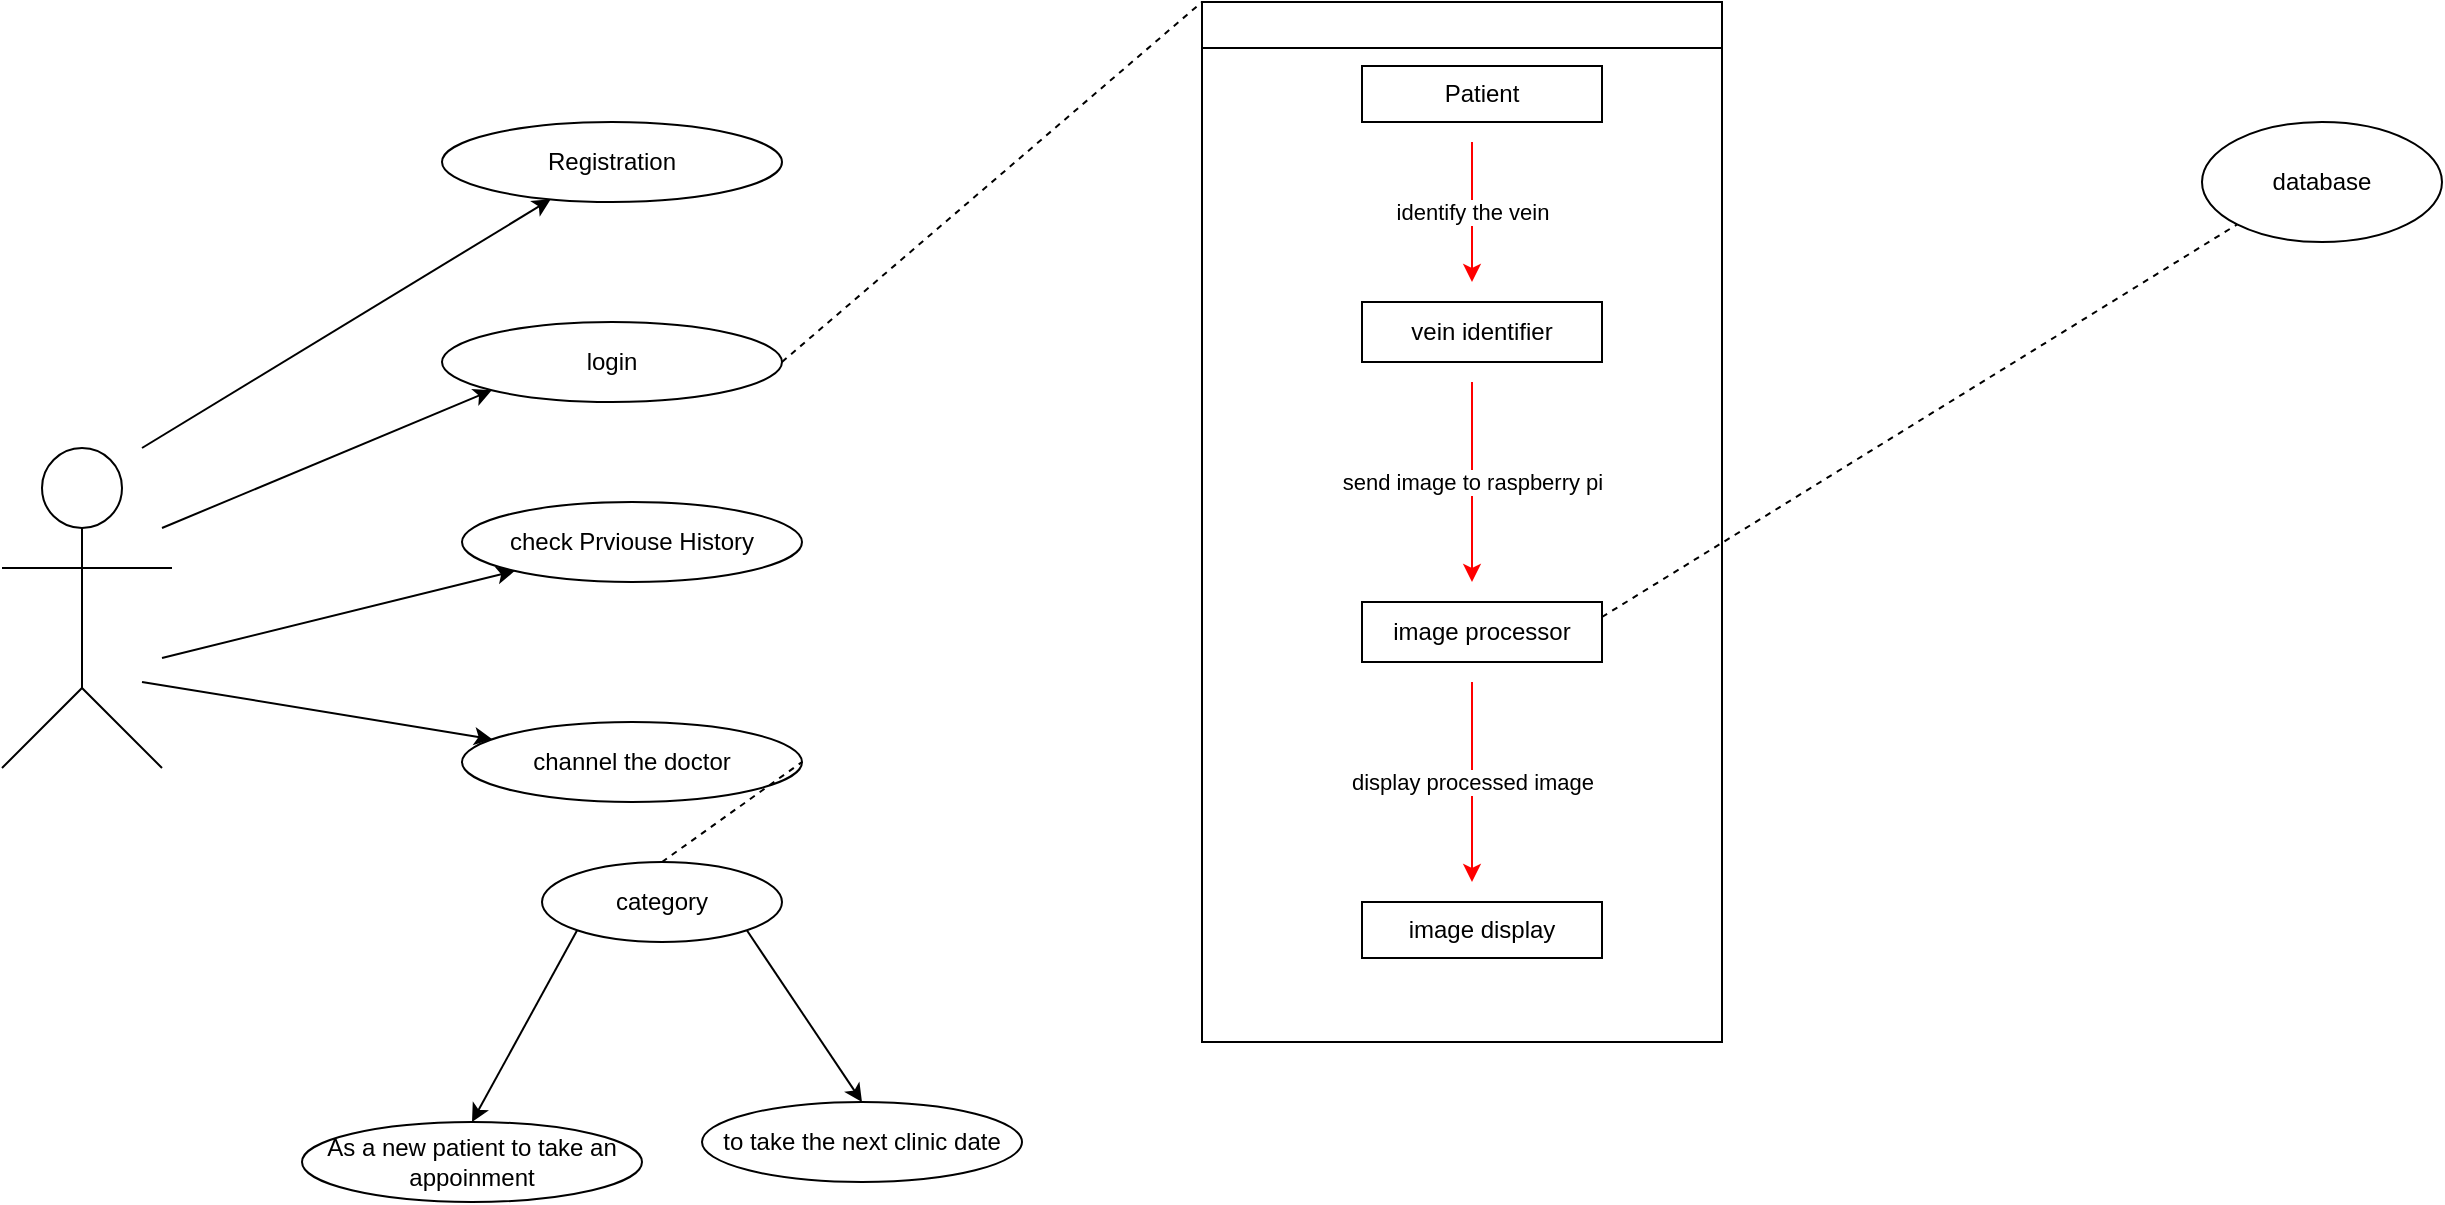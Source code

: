 <mxfile scale="1" border="0" version="21.2.1" type="device">
  <diagram name="Page-1" id="e7e014a7-5840-1c2e-5031-d8a46d1fe8dd">
    <mxGraphModel dx="1418" dy="838" grid="1" gridSize="10" guides="1" tooltips="1" connect="1" arrows="1" fold="1" page="1" pageScale="1" pageWidth="1169" pageHeight="826" background="none" math="0" shadow="0">
      <root>
        <mxCell id="0" />
        <mxCell id="1" parent="0" />
        <mxCell id="3" value="" style="swimlane;whiteSpace=wrap" parent="1" vertex="1">
          <mxGeometry x="650" y="110" width="260" height="520" as="geometry" />
        </mxCell>
        <mxCell id="UT-MoctCeA6iI2oHUS-s-41" value="Patient" style="rounded=0;whiteSpace=wrap;html=1;" parent="3" vertex="1">
          <mxGeometry x="80" y="32" width="120" height="28" as="geometry" />
        </mxCell>
        <mxCell id="UT-MoctCeA6iI2oHUS-s-43" value="vein identifier" style="rounded=0;whiteSpace=wrap;html=1;" parent="3" vertex="1">
          <mxGeometry x="80" y="150" width="120" height="30" as="geometry" />
        </mxCell>
        <mxCell id="UT-MoctCeA6iI2oHUS-s-44" value="image processor" style="rounded=0;whiteSpace=wrap;html=1;" parent="3" vertex="1">
          <mxGeometry x="80" y="300" width="120" height="30" as="geometry" />
        </mxCell>
        <mxCell id="UT-MoctCeA6iI2oHUS-s-45" value="image display" style="rounded=0;whiteSpace=wrap;html=1;" parent="3" vertex="1">
          <mxGeometry x="80" y="450" width="120" height="28" as="geometry" />
        </mxCell>
        <mxCell id="UT-MoctCeA6iI2oHUS-s-51" value="" style="endArrow=classic;html=1;rounded=0;strokeColor=#FF0000;" parent="3" edge="1">
          <mxGeometry relative="1" as="geometry">
            <mxPoint x="135" y="70" as="sourcePoint" />
            <mxPoint x="135" y="140" as="targetPoint" />
          </mxGeometry>
        </mxCell>
        <mxCell id="UT-MoctCeA6iI2oHUS-s-52" value="identify the vein" style="edgeLabel;resizable=0;html=1;align=center;verticalAlign=middle;" parent="UT-MoctCeA6iI2oHUS-s-51" connectable="0" vertex="1">
          <mxGeometry relative="1" as="geometry" />
        </mxCell>
        <mxCell id="UT-MoctCeA6iI2oHUS-s-53" value="" style="endArrow=classic;html=1;rounded=0;strokeColor=#FF0000;" parent="3" edge="1">
          <mxGeometry relative="1" as="geometry">
            <mxPoint x="135" y="190" as="sourcePoint" />
            <mxPoint x="135" y="290" as="targetPoint" />
          </mxGeometry>
        </mxCell>
        <mxCell id="UT-MoctCeA6iI2oHUS-s-54" value="send image to raspberry pi" style="edgeLabel;resizable=0;html=1;align=center;verticalAlign=middle;" parent="UT-MoctCeA6iI2oHUS-s-53" connectable="0" vertex="1">
          <mxGeometry relative="1" as="geometry" />
        </mxCell>
        <mxCell id="UT-MoctCeA6iI2oHUS-s-55" value="" style="endArrow=classic;html=1;rounded=0;strokeColor=#FF0000;" parent="3" edge="1">
          <mxGeometry relative="1" as="geometry">
            <mxPoint x="135" y="340" as="sourcePoint" />
            <mxPoint x="135" y="440" as="targetPoint" />
          </mxGeometry>
        </mxCell>
        <mxCell id="UT-MoctCeA6iI2oHUS-s-56" value="display processed image" style="edgeLabel;resizable=0;html=1;align=center;verticalAlign=middle;" parent="UT-MoctCeA6iI2oHUS-s-55" connectable="0" vertex="1">
          <mxGeometry relative="1" as="geometry" />
        </mxCell>
        <mxCell id="riASDJi_AQSmDoWfsp4o-3" value="" style="ellipse;whiteSpace=wrap;html=1;aspect=fixed;" parent="1" vertex="1">
          <mxGeometry x="70" y="333" width="40" height="40" as="geometry" />
        </mxCell>
        <mxCell id="riASDJi_AQSmDoWfsp4o-4" value="" style="endArrow=none;html=1;rounded=0;" parent="1" edge="1">
          <mxGeometry width="50" height="50" relative="1" as="geometry">
            <mxPoint x="90" y="453" as="sourcePoint" />
            <mxPoint x="90" y="373" as="targetPoint" />
          </mxGeometry>
        </mxCell>
        <mxCell id="riASDJi_AQSmDoWfsp4o-5" value="" style="endArrow=none;html=1;rounded=0;" parent="1" edge="1">
          <mxGeometry width="50" height="50" relative="1" as="geometry">
            <mxPoint x="50" y="393" as="sourcePoint" />
            <mxPoint x="135" y="393" as="targetPoint" />
          </mxGeometry>
        </mxCell>
        <mxCell id="riASDJi_AQSmDoWfsp4o-6" value="" style="endArrow=none;html=1;rounded=0;" parent="1" edge="1">
          <mxGeometry width="50" height="50" relative="1" as="geometry">
            <mxPoint x="50" y="493" as="sourcePoint" />
            <mxPoint x="130" y="493" as="targetPoint" />
            <Array as="points">
              <mxPoint x="90" y="453" />
            </Array>
          </mxGeometry>
        </mxCell>
        <mxCell id="riASDJi_AQSmDoWfsp4o-8" value="Registration" style="ellipse;whiteSpace=wrap;html=1;" parent="1" vertex="1">
          <mxGeometry x="270" y="170" width="170" height="40" as="geometry" />
        </mxCell>
        <mxCell id="riASDJi_AQSmDoWfsp4o-9" value="login" style="ellipse;whiteSpace=wrap;html=1;" parent="1" vertex="1">
          <mxGeometry x="270" y="270" width="170" height="40" as="geometry" />
        </mxCell>
        <mxCell id="riASDJi_AQSmDoWfsp4o-10" value="check Prviouse History" style="ellipse;whiteSpace=wrap;html=1;" parent="1" vertex="1">
          <mxGeometry x="280" y="360" width="170" height="40" as="geometry" />
        </mxCell>
        <mxCell id="riASDJi_AQSmDoWfsp4o-11" value="channel the doctor" style="ellipse;whiteSpace=wrap;html=1;" parent="1" vertex="1">
          <mxGeometry x="280" y="470" width="170" height="40" as="geometry" />
        </mxCell>
        <mxCell id="riASDJi_AQSmDoWfsp4o-12" value="" style="endArrow=classic;html=1;rounded=0;" parent="1" target="riASDJi_AQSmDoWfsp4o-8" edge="1">
          <mxGeometry width="50" height="50" relative="1" as="geometry">
            <mxPoint x="120" y="333" as="sourcePoint" />
            <mxPoint x="170" y="283" as="targetPoint" />
          </mxGeometry>
        </mxCell>
        <mxCell id="riASDJi_AQSmDoWfsp4o-14" value="" style="endArrow=classic;html=1;rounded=0;entryX=0;entryY=1;entryDx=0;entryDy=0;" parent="1" target="riASDJi_AQSmDoWfsp4o-9" edge="1">
          <mxGeometry width="50" height="50" relative="1" as="geometry">
            <mxPoint x="130" y="373" as="sourcePoint" />
            <mxPoint x="180" y="323" as="targetPoint" />
          </mxGeometry>
        </mxCell>
        <mxCell id="riASDJi_AQSmDoWfsp4o-15" value="" style="endArrow=classic;html=1;rounded=0;" parent="1" target="riASDJi_AQSmDoWfsp4o-10" edge="1">
          <mxGeometry width="50" height="50" relative="1" as="geometry">
            <mxPoint x="130" y="438" as="sourcePoint" />
            <mxPoint x="180" y="388" as="targetPoint" />
          </mxGeometry>
        </mxCell>
        <mxCell id="riASDJi_AQSmDoWfsp4o-16" value="" style="endArrow=classic;html=1;rounded=0;" parent="1" target="riASDJi_AQSmDoWfsp4o-11" edge="1">
          <mxGeometry width="50" height="50" relative="1" as="geometry">
            <mxPoint x="120" y="450" as="sourcePoint" />
            <mxPoint x="170" y="400" as="targetPoint" />
          </mxGeometry>
        </mxCell>
        <mxCell id="riASDJi_AQSmDoWfsp4o-18" value="category" style="ellipse;whiteSpace=wrap;html=1;" parent="1" vertex="1">
          <mxGeometry x="320" y="540" width="120" height="40" as="geometry" />
        </mxCell>
        <mxCell id="riASDJi_AQSmDoWfsp4o-19" value="" style="endArrow=none;dashed=1;html=1;rounded=0;entryX=0;entryY=0;entryDx=0;entryDy=0;" parent="1" edge="1" target="3">
          <mxGeometry width="50" height="50" relative="1" as="geometry">
            <mxPoint x="440" y="290" as="sourcePoint" />
            <mxPoint x="940" y="160" as="targetPoint" />
          </mxGeometry>
        </mxCell>
        <mxCell id="riASDJi_AQSmDoWfsp4o-22" value="" style="endArrow=none;dashed=1;html=1;rounded=0;entryX=1;entryY=0.5;entryDx=0;entryDy=0;exitX=0.5;exitY=0;exitDx=0;exitDy=0;" parent="1" target="riASDJi_AQSmDoWfsp4o-11" edge="1" source="riASDJi_AQSmDoWfsp4o-18">
          <mxGeometry width="50" height="50" relative="1" as="geometry">
            <mxPoint x="520" y="540" as="sourcePoint" />
            <mxPoint x="570" y="490" as="targetPoint" />
          </mxGeometry>
        </mxCell>
        <mxCell id="riASDJi_AQSmDoWfsp4o-23" value="As a new patient to take an appoinment" style="ellipse;whiteSpace=wrap;html=1;" parent="1" vertex="1">
          <mxGeometry x="200" y="670" width="170" height="40" as="geometry" />
        </mxCell>
        <mxCell id="riASDJi_AQSmDoWfsp4o-24" value="to take the next clinic date" style="ellipse;whiteSpace=wrap;html=1;" parent="1" vertex="1">
          <mxGeometry x="400" y="660" width="160" height="40" as="geometry" />
        </mxCell>
        <mxCell id="riASDJi_AQSmDoWfsp4o-25" value="" style="endArrow=classic;html=1;rounded=0;entryX=0.5;entryY=0;entryDx=0;entryDy=0;exitX=0;exitY=1;exitDx=0;exitDy=0;" parent="1" source="riASDJi_AQSmDoWfsp4o-18" target="riASDJi_AQSmDoWfsp4o-23" edge="1">
          <mxGeometry width="50" height="50" relative="1" as="geometry">
            <mxPoint x="560" y="540" as="sourcePoint" />
            <mxPoint x="610" y="490" as="targetPoint" />
          </mxGeometry>
        </mxCell>
        <mxCell id="riASDJi_AQSmDoWfsp4o-26" value="" style="endArrow=classic;html=1;rounded=0;entryX=0.5;entryY=0;entryDx=0;entryDy=0;exitX=1;exitY=1;exitDx=0;exitDy=0;" parent="1" target="riASDJi_AQSmDoWfsp4o-24" edge="1" source="riASDJi_AQSmDoWfsp4o-18">
          <mxGeometry width="50" height="50" relative="1" as="geometry">
            <mxPoint x="610" y="570" as="sourcePoint" />
            <mxPoint x="610" y="490" as="targetPoint" />
          </mxGeometry>
        </mxCell>
        <mxCell id="wdKcchEnyChE2Yh4Ifjn-3" value="database" style="ellipse;whiteSpace=wrap;html=1;" vertex="1" parent="1">
          <mxGeometry x="1150" y="170" width="120" height="60" as="geometry" />
        </mxCell>
        <mxCell id="wdKcchEnyChE2Yh4Ifjn-5" value="" style="endArrow=none;dashed=1;html=1;rounded=0;entryX=0;entryY=1;entryDx=0;entryDy=0;exitX=1;exitY=0.25;exitDx=0;exitDy=0;" edge="1" parent="1" source="UT-MoctCeA6iI2oHUS-s-44" target="wdKcchEnyChE2Yh4Ifjn-3">
          <mxGeometry width="50" height="50" relative="1" as="geometry">
            <mxPoint x="970" y="378" as="sourcePoint" />
            <mxPoint x="1020" y="328" as="targetPoint" />
          </mxGeometry>
        </mxCell>
      </root>
    </mxGraphModel>
  </diagram>
</mxfile>
